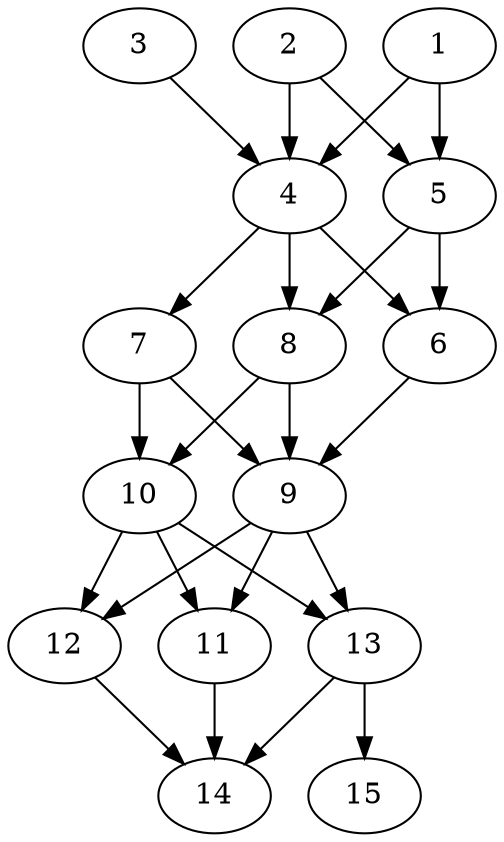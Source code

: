 // DAG automatically generated by daggen at Thu Oct  3 13:59:27 2019
// ./daggen --dot -n 15 --ccr 0.4 --fat 0.5 --regular 0.7 --density 0.9 --mindata 5242880 --maxdata 52428800 
digraph G {
  1 [size="26455040", alpha="0.09", expect_size="10582016"] 
  1 -> 4 [size ="10582016"]
  1 -> 5 [size ="10582016"]
  2 [size="91676160", alpha="0.01", expect_size="36670464"] 
  2 -> 4 [size ="36670464"]
  2 -> 5 [size ="36670464"]
  3 [size="41361920", alpha="0.10", expect_size="16544768"] 
  3 -> 4 [size ="16544768"]
  4 [size="104189440", alpha="0.18", expect_size="41675776"] 
  4 -> 6 [size ="41675776"]
  4 -> 7 [size ="41675776"]
  4 -> 8 [size ="41675776"]
  5 [size="114513920", alpha="0.05", expect_size="45805568"] 
  5 -> 6 [size ="45805568"]
  5 -> 8 [size ="45805568"]
  6 [size="28024320", alpha="0.18", expect_size="11209728"] 
  6 -> 9 [size ="11209728"]
  7 [size="101936640", alpha="0.09", expect_size="40774656"] 
  7 -> 9 [size ="40774656"]
  7 -> 10 [size ="40774656"]
  8 [size="43317760", alpha="0.05", expect_size="17327104"] 
  8 -> 9 [size ="17327104"]
  8 -> 10 [size ="17327104"]
  9 [size="40317440", alpha="0.11", expect_size="16126976"] 
  9 -> 11 [size ="16126976"]
  9 -> 12 [size ="16126976"]
  9 -> 13 [size ="16126976"]
  10 [size="125109760", alpha="0.01", expect_size="50043904"] 
  10 -> 11 [size ="50043904"]
  10 -> 12 [size ="50043904"]
  10 -> 13 [size ="50043904"]
  11 [size="99479040", alpha="0.19", expect_size="39791616"] 
  11 -> 14 [size ="39791616"]
  12 [size="32468480", alpha="0.09", expect_size="12987392"] 
  12 -> 14 [size ="12987392"]
  13 [size="40509440", alpha="0.12", expect_size="16203776"] 
  13 -> 14 [size ="16203776"]
  13 -> 15 [size ="16203776"]
  14 [size="100981760", alpha="0.17", expect_size="40392704"] 
  15 [size="86620160", alpha="0.15", expect_size="34648064"] 
}
